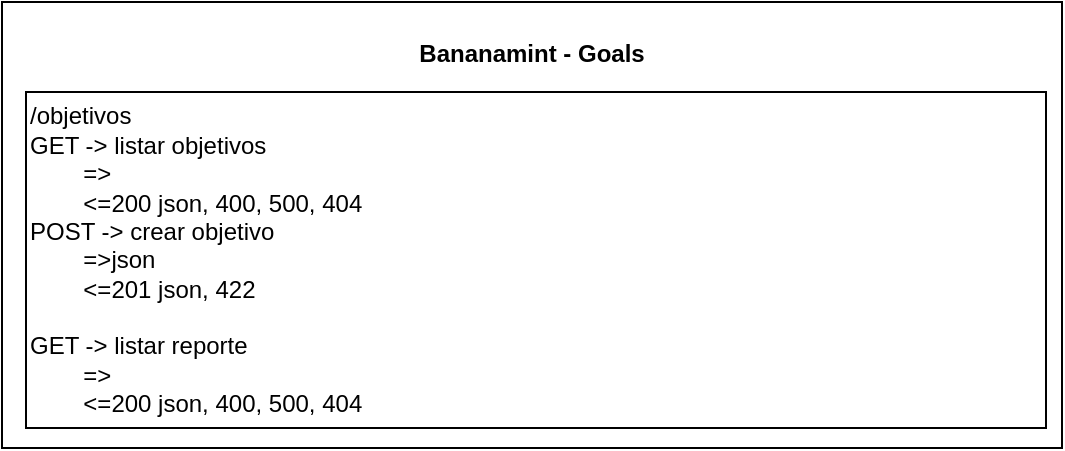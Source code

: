 <mxfile version="24.0.1" type="device">
  <diagram name="Página-1" id="wCwXDohTfJ7DCP0D9hM-">
    <mxGraphModel dx="1434" dy="790" grid="1" gridSize="10" guides="1" tooltips="1" connect="1" arrows="1" fold="1" page="1" pageScale="1" pageWidth="827" pageHeight="1169" math="0" shadow="0">
      <root>
        <mxCell id="0" />
        <mxCell id="1" parent="0" />
        <mxCell id="9zrLQllgLF3qR3ik3pCm-3" value="&lt;b&gt;Bananamint - Goals&lt;/b&gt;&lt;div&gt;&lt;b&gt;&lt;br&gt;&lt;/b&gt;&lt;/div&gt;&lt;div&gt;&lt;b&gt;&lt;br&gt;&lt;/b&gt;&lt;/div&gt;&lt;div&gt;&lt;b&gt;&lt;br&gt;&lt;/b&gt;&lt;/div&gt;&lt;div&gt;&lt;b&gt;&lt;br&gt;&lt;/b&gt;&lt;/div&gt;&lt;div&gt;&lt;b&gt;&lt;br&gt;&lt;/b&gt;&lt;/div&gt;&lt;div&gt;&lt;b&gt;&lt;br&gt;&lt;/b&gt;&lt;/div&gt;&lt;div&gt;&lt;b&gt;&lt;br&gt;&lt;/b&gt;&lt;/div&gt;&lt;div&gt;&lt;b&gt;&lt;br&gt;&lt;/b&gt;&lt;/div&gt;&lt;div&gt;&lt;b&gt;&lt;br&gt;&lt;/b&gt;&lt;/div&gt;&lt;div&gt;&lt;b&gt;&lt;br&gt;&lt;/b&gt;&lt;/div&gt;&lt;div&gt;&lt;b&gt;&lt;br&gt;&lt;/b&gt;&lt;/div&gt;&lt;div&gt;&lt;b&gt;&lt;br&gt;&lt;/b&gt;&lt;/div&gt;" style="rounded=0;whiteSpace=wrap;html=1;" parent="1" vertex="1">
          <mxGeometry x="120" y="77" width="530" height="223" as="geometry" />
        </mxCell>
        <mxCell id="9zrLQllgLF3qR3ik3pCm-2" value="/objetivos&lt;div&gt;&lt;div&gt;GET -&amp;gt; listar objetivos&lt;/div&gt;&lt;div&gt;&lt;span style=&quot;white-space: pre;&quot;&gt;&#x9;&lt;/span&gt;=&amp;gt;&lt;br&gt;&lt;/div&gt;&lt;div&gt;&lt;span style=&quot;white-space: pre;&quot;&gt;&#x9;&lt;/span&gt;&amp;lt;=200 json, 400, 500, 404&lt;br&gt;&lt;/div&gt;&lt;div&gt;POST -&amp;gt; crear objetivo&lt;/div&gt;&lt;div&gt;&lt;span style=&quot;white-space: pre;&quot;&gt;&#x9;&lt;/span&gt;=&amp;gt;json&lt;br&gt;&lt;/div&gt;&lt;div&gt;&lt;span style=&quot;white-space: pre;&quot;&gt;&#x9;&lt;/span&gt;&amp;lt;=201 json, 422&lt;br&gt;&lt;/div&gt;&lt;/div&gt;&lt;div&gt;&lt;br&gt;&lt;/div&gt;&lt;div&gt;&lt;div&gt;GET -&amp;gt; listar reporte&lt;/div&gt;&lt;div&gt;&lt;span style=&quot;white-space: pre;&quot;&gt;&#x9;&lt;/span&gt;=&amp;gt;&lt;br&gt;&lt;/div&gt;&lt;div&gt;&lt;span style=&quot;white-space: pre;&quot;&gt;&#x9;&lt;/span&gt;&amp;lt;=200 json, 400, 500, 404&lt;/div&gt;&lt;/div&gt;" style="rounded=0;whiteSpace=wrap;html=1;align=left;" parent="1" vertex="1">
          <mxGeometry x="132" y="122" width="510" height="168" as="geometry" />
        </mxCell>
      </root>
    </mxGraphModel>
  </diagram>
</mxfile>
